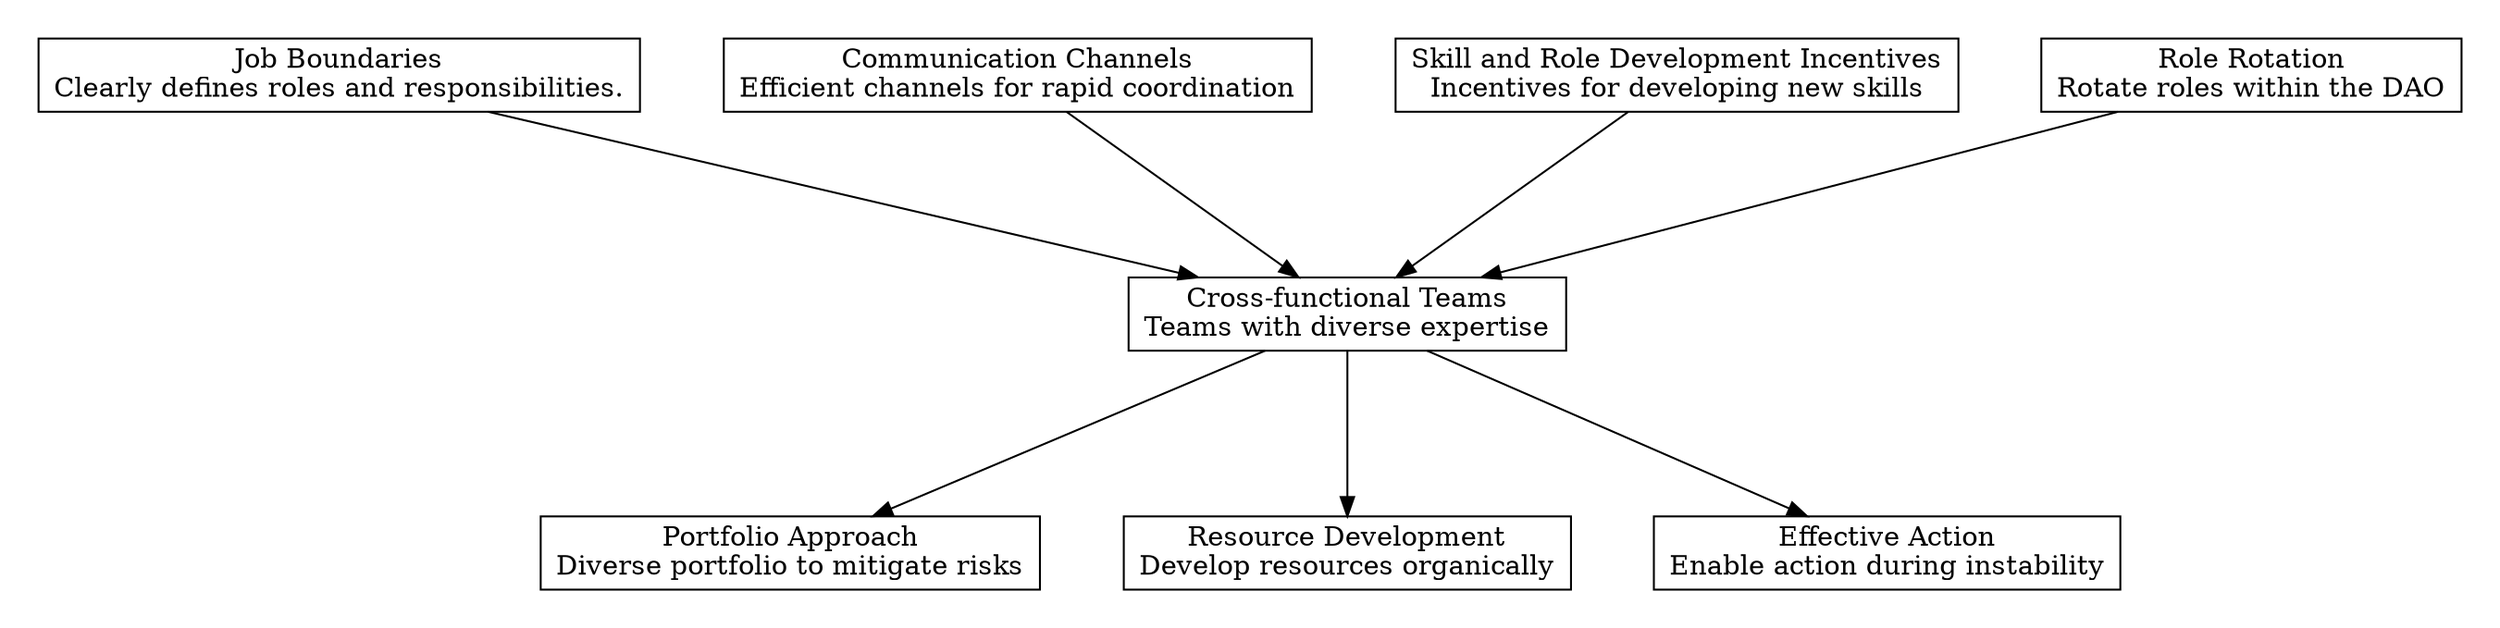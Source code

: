 digraph "" {
	graph [nodesep=0.6,
		rankdir=TB,
		ranksep=1.2
	];
	node [label="\N",
		shape=box
	];
	subgraph cluster_predecessors {
		graph [rank=max,
			style=invis
		];
		"Role Rotation"	[label="Role Rotation\nRotate roles within the DAO"];
		"Skill and Role Development Incentives"	[label="Skill and Role Development Incentives\nIncentives for developing new skills"];
		"Communication Channels"	[label="Communication Channels\nEfficient channels for rapid coordination"];
		"Job Boundaries"	[label="Job Boundaries\nClearly defines roles and responsibilities."];
	}
	subgraph cluster_descendants {
		graph [rank=min,
			style=invis
		];
		"Effective Action"	[label="Effective Action\nEnable action during instability"];
		"Resource Development"	[label="Resource Development\nDevelop resources organically"];
		"Portfolio Approach"	[label="Portfolio Approach\nDiverse portfolio to mitigate risks"];
	}
	"Cross-functional Teams"	[label="Cross-functional Teams\nTeams with diverse expertise"];
	"Cross-functional Teams" -> "Effective Action";
	"Cross-functional Teams" -> "Resource Development";
	"Cross-functional Teams" -> "Portfolio Approach";
	"Role Rotation" -> "Cross-functional Teams";
	"Skill and Role Development Incentives" -> "Cross-functional Teams";
	"Communication Channels" -> "Cross-functional Teams";
	"Job Boundaries" -> "Cross-functional Teams";
}
